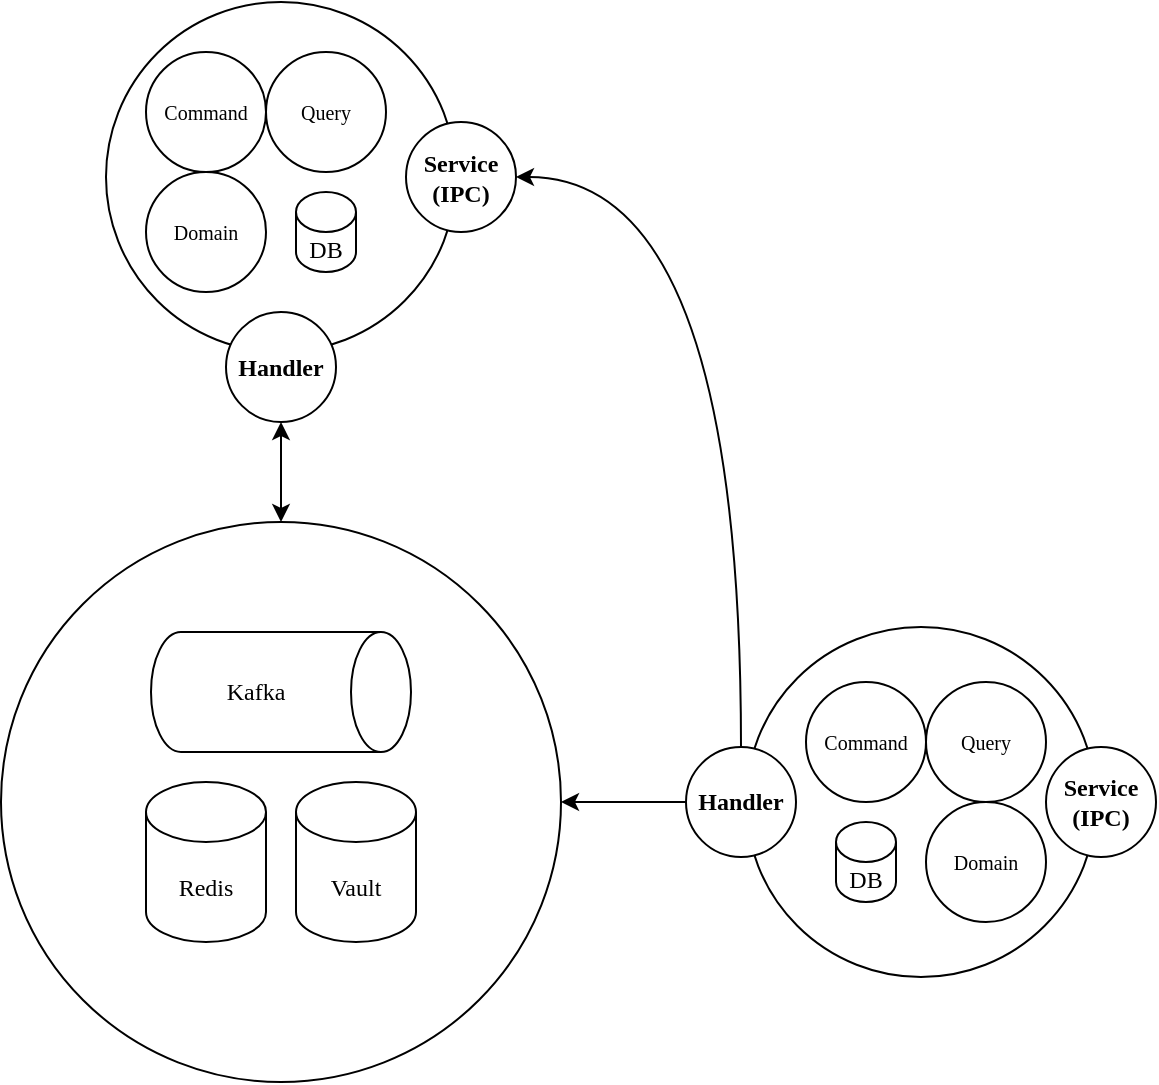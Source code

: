 <mxfile version="27.2.0" pages="3">
  <diagram name="Software Design" id="K9SmWCTvPaJMFEUUwZNo">
    <mxGraphModel dx="1426" dy="1110" grid="1" gridSize="10" guides="1" tooltips="1" connect="1" arrows="1" fold="1" page="0" pageScale="1" pageWidth="850" pageHeight="1100" math="0" shadow="0">
      <root>
        <mxCell id="0" />
        <mxCell id="1" parent="0" />
        <mxCell id="cavM_B3F_ChjkOdUWtLr-21" value="" style="ellipse;whiteSpace=wrap;html=1;aspect=fixed;rounded=1;strokeColor=default;align=center;verticalAlign=middle;fontFamily=Fira Sans;fontSource=https%3A%2F%2Ffonts.googleapis.com%2Fcss%3Ffamily%3DFira%2BSans;fontSize=12;fontColor=default;fillColor=default;" vertex="1" parent="1">
          <mxGeometry x="207.5" y="240" width="280" height="280" as="geometry" />
        </mxCell>
        <mxCell id="cavM_B3F_ChjkOdUWtLr-22" value="" style="ellipse;whiteSpace=wrap;html=1;aspect=fixed;rounded=1;strokeColor=default;align=center;verticalAlign=middle;fontFamily=Fira Sans;fontSource=https%3A%2F%2Ffonts.googleapis.com%2Fcss%3Ffamily%3DFira%2BSans;fontSize=12;fontColor=default;fillColor=default;" vertex="1" parent="1">
          <mxGeometry x="260" y="-20" width="175" height="175" as="geometry" />
        </mxCell>
        <mxCell id="cavM_B3F_ChjkOdUWtLr-23" value="Service&lt;div&gt;(IPC)&lt;/div&gt;" style="ellipse;whiteSpace=wrap;html=1;aspect=fixed;rounded=1;strokeColor=default;align=center;verticalAlign=middle;fontFamily=Fira Sans;fontSource=https%3A%2F%2Ffonts.googleapis.com%2Fcss%3Ffamily%3DFira%2BSans;fontSize=12;fontColor=default;fillColor=default;fontStyle=1" vertex="1" parent="1">
          <mxGeometry x="410" y="40" width="55" height="55" as="geometry" />
        </mxCell>
        <mxCell id="cavM_B3F_ChjkOdUWtLr-35" style="edgeStyle=orthogonalEdgeStyle;rounded=0;orthogonalLoop=1;jettySize=auto;html=1;entryX=0.5;entryY=0;entryDx=0;entryDy=0;fontFamily=Fira Sans;fontSource=https%3A%2F%2Ffonts.googleapis.com%2Fcss%3Ffamily%3DFira%2BSans;fontSize=12;fontColor=default;startArrow=classic;startFill=1;" edge="1" parent="1" source="cavM_B3F_ChjkOdUWtLr-24" target="cavM_B3F_ChjkOdUWtLr-21">
          <mxGeometry relative="1" as="geometry" />
        </mxCell>
        <mxCell id="cavM_B3F_ChjkOdUWtLr-24" value="Handler" style="ellipse;whiteSpace=wrap;html=1;aspect=fixed;rounded=1;strokeColor=default;align=center;verticalAlign=middle;fontFamily=Fira Sans;fontSource=https%3A%2F%2Ffonts.googleapis.com%2Fcss%3Ffamily%3DFira%2BSans;fontSize=12;fontColor=default;fillColor=default;fontStyle=1" vertex="1" parent="1">
          <mxGeometry x="320" y="135" width="55" height="55" as="geometry" />
        </mxCell>
        <mxCell id="cavM_B3F_ChjkOdUWtLr-25" value="Command" style="ellipse;whiteSpace=wrap;html=1;aspect=fixed;rounded=1;strokeColor=default;align=center;verticalAlign=middle;fontFamily=Fira Sans;fontSource=https%3A%2F%2Ffonts.googleapis.com%2Fcss%3Ffamily%3DFira%2BSans;fontSize=10;fontColor=default;fillColor=default;" vertex="1" parent="1">
          <mxGeometry x="280" y="5" width="60" height="60" as="geometry" />
        </mxCell>
        <mxCell id="cavM_B3F_ChjkOdUWtLr-26" value="Domain" style="ellipse;whiteSpace=wrap;html=1;aspect=fixed;rounded=1;strokeColor=default;align=center;verticalAlign=middle;fontFamily=Fira Sans;fontSource=https%3A%2F%2Ffonts.googleapis.com%2Fcss%3Ffamily%3DFira%2BSans;fontSize=10;fontColor=default;fillColor=default;" vertex="1" parent="1">
          <mxGeometry x="280" y="65" width="60" height="60" as="geometry" />
        </mxCell>
        <mxCell id="cavM_B3F_ChjkOdUWtLr-27" value="Query" style="ellipse;whiteSpace=wrap;html=1;aspect=fixed;rounded=1;strokeColor=default;align=center;verticalAlign=middle;fontFamily=Fira Sans;fontSource=https%3A%2F%2Ffonts.googleapis.com%2Fcss%3Ffamily%3DFira%2BSans;fontSize=10;fontColor=default;fillColor=default;" vertex="1" parent="1">
          <mxGeometry x="340" y="5" width="60" height="60" as="geometry" />
        </mxCell>
        <mxCell id="cavM_B3F_ChjkOdUWtLr-28" value="" style="ellipse;whiteSpace=wrap;html=1;aspect=fixed;rounded=1;strokeColor=default;align=center;verticalAlign=middle;fontFamily=Fira Sans;fontSource=https%3A%2F%2Ffonts.googleapis.com%2Fcss%3Ffamily%3DFira%2BSans;fontSize=12;fontColor=default;fillColor=default;" vertex="1" parent="1">
          <mxGeometry x="580" y="292.5" width="175" height="175" as="geometry" />
        </mxCell>
        <mxCell id="cavM_B3F_ChjkOdUWtLr-29" value="Service&lt;div&gt;(IPC)&lt;/div&gt;" style="ellipse;whiteSpace=wrap;html=1;aspect=fixed;rounded=1;strokeColor=default;align=center;verticalAlign=middle;fontFamily=Fira Sans;fontSource=https%3A%2F%2Ffonts.googleapis.com%2Fcss%3Ffamily%3DFira%2BSans;fontSize=12;fontColor=default;fillColor=default;fontStyle=1" vertex="1" parent="1">
          <mxGeometry x="730" y="352.5" width="55" height="55" as="geometry" />
        </mxCell>
        <mxCell id="cavM_B3F_ChjkOdUWtLr-34" style="edgeStyle=orthogonalEdgeStyle;rounded=0;orthogonalLoop=1;jettySize=auto;html=1;entryX=1;entryY=0.5;entryDx=0;entryDy=0;fontFamily=Fira Sans;fontSource=https%3A%2F%2Ffonts.googleapis.com%2Fcss%3Ffamily%3DFira%2BSans;fontSize=12;fontColor=default;exitX=0.5;exitY=0;exitDx=0;exitDy=0;curved=1;" edge="1" parent="1" source="cavM_B3F_ChjkOdUWtLr-30" target="cavM_B3F_ChjkOdUWtLr-23">
          <mxGeometry relative="1" as="geometry" />
        </mxCell>
        <mxCell id="cavM_B3F_ChjkOdUWtLr-36" style="edgeStyle=orthogonalEdgeStyle;rounded=0;orthogonalLoop=1;jettySize=auto;html=1;entryX=1;entryY=0.5;entryDx=0;entryDy=0;fontFamily=Fira Sans;fontSource=https%3A%2F%2Ffonts.googleapis.com%2Fcss%3Ffamily%3DFira%2BSans;fontSize=12;fontColor=default;" edge="1" parent="1" source="cavM_B3F_ChjkOdUWtLr-30" target="cavM_B3F_ChjkOdUWtLr-21">
          <mxGeometry relative="1" as="geometry" />
        </mxCell>
        <mxCell id="cavM_B3F_ChjkOdUWtLr-30" value="Handler" style="ellipse;whiteSpace=wrap;html=1;aspect=fixed;rounded=1;strokeColor=default;align=center;verticalAlign=middle;fontFamily=Fira Sans;fontSource=https%3A%2F%2Ffonts.googleapis.com%2Fcss%3Ffamily%3DFira%2BSans;fontSize=12;fontColor=default;fillColor=default;fontStyle=1" vertex="1" parent="1">
          <mxGeometry x="550" y="352.5" width="55" height="55" as="geometry" />
        </mxCell>
        <mxCell id="cavM_B3F_ChjkOdUWtLr-31" value="Command" style="ellipse;whiteSpace=wrap;html=1;aspect=fixed;rounded=1;strokeColor=default;align=center;verticalAlign=middle;fontFamily=Fira Sans;fontSource=https%3A%2F%2Ffonts.googleapis.com%2Fcss%3Ffamily%3DFira%2BSans;fontSize=10;fontColor=default;fillColor=default;" vertex="1" parent="1">
          <mxGeometry x="610" y="320" width="60" height="60" as="geometry" />
        </mxCell>
        <mxCell id="cavM_B3F_ChjkOdUWtLr-32" value="Domain" style="ellipse;whiteSpace=wrap;html=1;aspect=fixed;rounded=1;strokeColor=default;align=center;verticalAlign=middle;fontFamily=Fira Sans;fontSource=https%3A%2F%2Ffonts.googleapis.com%2Fcss%3Ffamily%3DFira%2BSans;fontSize=10;fontColor=default;fillColor=default;" vertex="1" parent="1">
          <mxGeometry x="670" y="380" width="60" height="60" as="geometry" />
        </mxCell>
        <mxCell id="cavM_B3F_ChjkOdUWtLr-33" value="Query" style="ellipse;whiteSpace=wrap;html=1;aspect=fixed;rounded=1;strokeColor=default;align=center;verticalAlign=middle;fontFamily=Fira Sans;fontSource=https%3A%2F%2Ffonts.googleapis.com%2Fcss%3Ffamily%3DFira%2BSans;fontSize=10;fontColor=default;fillColor=default;" vertex="1" parent="1">
          <mxGeometry x="670" y="320" width="60" height="60" as="geometry" />
        </mxCell>
        <mxCell id="cavM_B3F_ChjkOdUWtLr-37" value="DB" style="shape=cylinder3;whiteSpace=wrap;html=1;boundedLbl=1;backgroundOutline=1;size=10;rounded=1;strokeColor=default;align=center;verticalAlign=middle;fontFamily=Fira Sans;fontSource=https%3A%2F%2Ffonts.googleapis.com%2Fcss%3Ffamily%3DFira%2BSans;fontSize=12;fontColor=default;fillColor=default;" vertex="1" parent="1">
          <mxGeometry x="355" y="75" width="30" height="40" as="geometry" />
        </mxCell>
        <mxCell id="cavM_B3F_ChjkOdUWtLr-38" value="DB" style="shape=cylinder3;whiteSpace=wrap;html=1;boundedLbl=1;backgroundOutline=1;size=10;rounded=1;strokeColor=default;align=center;verticalAlign=middle;fontFamily=Fira Sans;fontSource=https%3A%2F%2Ffonts.googleapis.com%2Fcss%3Ffamily%3DFira%2BSans;fontSize=12;fontColor=default;fillColor=default;" vertex="1" parent="1">
          <mxGeometry x="625" y="390" width="30" height="40" as="geometry" />
        </mxCell>
        <mxCell id="cavM_B3F_ChjkOdUWtLr-39" value="Kafka" style="shape=cylinder3;whiteSpace=wrap;html=1;boundedLbl=1;backgroundOutline=1;size=15;rounded=1;strokeColor=default;align=center;verticalAlign=middle;fontFamily=Fira Sans;fontSource=https%3A%2F%2Ffonts.googleapis.com%2Fcss%3Ffamily%3DFira%2BSans;fontSize=12;fontColor=default;fillColor=default;rotation=90;horizontal=0;" vertex="1" parent="1">
          <mxGeometry x="317.5" y="260" width="60" height="130" as="geometry" />
        </mxCell>
        <mxCell id="cavM_B3F_ChjkOdUWtLr-40" value="Redis" style="shape=cylinder3;whiteSpace=wrap;html=1;boundedLbl=1;backgroundOutline=1;size=15;rounded=1;strokeColor=default;align=center;verticalAlign=middle;fontFamily=Fira Sans;fontSource=https%3A%2F%2Ffonts.googleapis.com%2Fcss%3Ffamily%3DFira%2BSans;fontSize=12;fontColor=default;fillColor=default;" vertex="1" parent="1">
          <mxGeometry x="280" y="370" width="60" height="80" as="geometry" />
        </mxCell>
        <mxCell id="cavM_B3F_ChjkOdUWtLr-41" value="Vault" style="shape=cylinder3;whiteSpace=wrap;html=1;boundedLbl=1;backgroundOutline=1;size=15;rounded=1;strokeColor=default;align=center;verticalAlign=middle;fontFamily=Fira Sans;fontSource=https%3A%2F%2Ffonts.googleapis.com%2Fcss%3Ffamily%3DFira%2BSans;fontSize=12;fontColor=default;fillColor=default;" vertex="1" parent="1">
          <mxGeometry x="355" y="370" width="60" height="80" as="geometry" />
        </mxCell>
      </root>
    </mxGraphModel>
  </diagram>
  <diagram id="6v0OdKa0rEuVm_NMGPjB" name="Architecture">
    <mxGraphModel dx="1192" dy="394" grid="1" gridSize="10" guides="1" tooltips="1" connect="1" arrows="1" fold="1" page="0" pageScale="1" pageWidth="850" pageHeight="1100" math="0" shadow="0">
      <root>
        <mxCell id="0" />
        <mxCell id="1" parent="0" />
        <mxCell id="1X3hgix-6cPO0WC9A7_W-1" value="Participant" style="ellipse;whiteSpace=wrap;html=1;aspect=fixed;rounded=1;strokeColor=default;align=center;verticalAlign=middle;fontFamily=Fira Sans;fontSource=https%3A%2F%2Ffonts.googleapis.com%2Fcss%3Ffamily%3DFira%2BSans;fontSize=12;fontColor=default;fillColor=default;" vertex="1" parent="1">
          <mxGeometry x="280" y="160" width="80" height="80" as="geometry" />
        </mxCell>
        <mxCell id="OaSU8CwJEgJAr7OzBbM7-1" value="IIPS&lt;div&gt;Gateway&lt;/div&gt;" style="ellipse;whiteSpace=wrap;html=1;aspect=fixed;rounded=1;strokeColor=default;align=center;verticalAlign=top;fontFamily=Fira Sans;fontSource=https%3A%2F%2Ffonts.googleapis.com%2Fcss%3Ffamily%3DFira%2BSans;fontSize=12;fontColor=default;labelBackgroundColor=default;fillColor=default;fontStyle=1" vertex="1" parent="1">
          <mxGeometry x="-5" y="240" width="210" height="210" as="geometry" />
        </mxCell>
        <mxCell id="OaSU8CwJEgJAr7OzBbM7-2" value="FSPIOP" style="ellipse;whiteSpace=wrap;html=1;aspect=fixed;rounded=1;strokeColor=default;align=center;verticalAlign=middle;fontFamily=Fira Sans;fontSource=https%3A%2F%2Ffonts.googleapis.com%2Fcss%3Ffamily%3DFira%2BSans;fontSize=12;fontColor=default;labelBackgroundColor=default;fillColor=default;" vertex="1" parent="1">
          <mxGeometry x="20" y="320" width="70" height="70" as="geometry" />
        </mxCell>
        <mxCell id="OaSU8CwJEgJAr7OzBbM7-3" value="ISO20022" style="ellipse;whiteSpace=wrap;html=1;aspect=fixed;rounded=1;strokeColor=default;align=center;verticalAlign=middle;fontFamily=Fira Sans;fontSource=https%3A%2F%2Ffonts.googleapis.com%2Fcss%3Ffamily%3DFira%2BSans;fontSize=12;fontColor=default;labelBackgroundColor=default;fillColor=default;" vertex="1" parent="1">
          <mxGeometry x="110" y="320" width="70" height="70" as="geometry" />
        </mxCell>
        <mxCell id="OaSU8CwJEgJAr7OzBbM7-5" style="edgeStyle=orthogonalEdgeStyle;shape=connector;rounded=0;orthogonalLoop=1;jettySize=auto;html=1;entryX=0;entryY=0.5;entryDx=0;entryDy=0;strokeColor=default;align=center;verticalAlign=middle;fontFamily=Fira Sans;fontSource=https%3A%2F%2Ffonts.googleapis.com%2Fcss%3Ffamily%3DFira%2BSans;fontSize=12;fontColor=default;labelBackgroundColor=default;startArrow=open;startFill=0;endArrow=open;endFill=0;" edge="1" parent="1" source="OaSU8CwJEgJAr7OzBbM7-4" target="OaSU8CwJEgJAr7OzBbM7-1">
          <mxGeometry relative="1" as="geometry" />
        </mxCell>
        <mxCell id="OaSU8CwJEgJAr7OzBbM7-4" value="DFSP&lt;div&gt;(Payer/Payee)&lt;/div&gt;" style="ellipse;whiteSpace=wrap;html=1;rounded=1;strokeColor=default;align=center;verticalAlign=middle;fontFamily=Fira Sans;fontSource=https%3A%2F%2Ffonts.googleapis.com%2Fcss%3Ffamily%3DFira%2BSans;fontSize=12;fontColor=default;labelBackgroundColor=default;fillColor=default;" vertex="1" parent="1">
          <mxGeometry x="-210" y="305" width="120" height="80" as="geometry" />
        </mxCell>
        <mxCell id="OaSU8CwJEgJAr7OzBbM7-7" value="Event Bus&lt;div&gt;(Kafka)&lt;/div&gt;" style="shape=cylinder3;whiteSpace=wrap;html=1;boundedLbl=1;backgroundOutline=1;size=15;rounded=1;strokeColor=default;align=center;verticalAlign=middle;fontFamily=Fira Sans;fontSource=https%3A%2F%2Ffonts.googleapis.com%2Fcss%3Ffamily%3DFira%2BSans;fontSize=12;fontColor=default;labelBackgroundColor=default;fillColor=default;rotation=90;horizontal=0;fontStyle=1" vertex="1" parent="1">
          <mxGeometry x="413.75" y="183.75" width="66.25" height="322.5" as="geometry" />
        </mxCell>
        <mxCell id="OaSU8CwJEgJAr7OzBbM7-8" style="edgeStyle=orthogonalEdgeStyle;shape=connector;rounded=0;orthogonalLoop=1;jettySize=auto;html=1;entryX=0.5;entryY=1;entryDx=0;entryDy=0;entryPerimeter=0;strokeColor=default;align=center;verticalAlign=middle;fontFamily=Fira Sans;fontSource=https%3A%2F%2Ffonts.googleapis.com%2Fcss%3Ffamily%3DFira%2BSans;fontSize=12;fontColor=default;labelBackgroundColor=default;startArrow=none;startFill=0;endArrow=open;endFill=0;" edge="1" parent="1" source="OaSU8CwJEgJAr7OzBbM7-1" target="OaSU8CwJEgJAr7OzBbM7-7">
          <mxGeometry relative="1" as="geometry" />
        </mxCell>
        <mxCell id="OaSU8CwJEgJAr7OzBbM7-10" value="Account" style="ellipse;whiteSpace=wrap;html=1;aspect=fixed;rounded=1;strokeColor=default;align=center;verticalAlign=middle;fontFamily=Fira Sans;fontSource=https%3A%2F%2Ffonts.googleapis.com%2Fcss%3Ffamily%3DFira%2BSans;fontSize=12;fontColor=default;fillColor=default;" vertex="1" parent="1">
          <mxGeometry x="380" y="160" width="80" height="80" as="geometry" />
        </mxCell>
        <mxCell id="OaSU8CwJEgJAr7OzBbM7-11" value="Quoting" style="ellipse;whiteSpace=wrap;html=1;aspect=fixed;rounded=1;strokeColor=default;align=center;verticalAlign=middle;fontFamily=Fira Sans;fontSource=https%3A%2F%2Ffonts.googleapis.com%2Fcss%3Ffamily%3DFira%2BSans;fontSize=12;fontColor=default;fillColor=default;" vertex="1" parent="1">
          <mxGeometry x="480" y="160" width="80" height="80" as="geometry" />
        </mxCell>
        <mxCell id="OaSU8CwJEgJAr7OzBbM7-12" value="Transfer" style="ellipse;whiteSpace=wrap;html=1;aspect=fixed;rounded=1;strokeColor=default;align=center;verticalAlign=middle;fontFamily=Fira Sans;fontSource=https%3A%2F%2Ffonts.googleapis.com%2Fcss%3Ffamily%3DFira%2BSans;fontSize=12;fontColor=default;fillColor=default;" vertex="1" parent="1">
          <mxGeometry x="280" y="450" width="80" height="80" as="geometry" />
        </mxCell>
        <mxCell id="OaSU8CwJEgJAr7OzBbM7-13" value="Settlement" style="ellipse;whiteSpace=wrap;html=1;aspect=fixed;rounded=1;strokeColor=default;align=center;verticalAlign=middle;fontFamily=Fira Sans;fontSource=https%3A%2F%2Ffonts.googleapis.com%2Fcss%3Ffamily%3DFira%2BSans;fontSize=12;fontColor=default;fillColor=default;" vertex="1" parent="1">
          <mxGeometry x="380" y="450" width="80" height="80" as="geometry" />
        </mxCell>
        <mxCell id="OaSU8CwJEgJAr7OzBbM7-14" value="Transaction" style="ellipse;whiteSpace=wrap;html=1;aspect=fixed;rounded=1;strokeColor=default;align=center;verticalAlign=middle;fontFamily=Fira Sans;fontSource=https%3A%2F%2Ffonts.googleapis.com%2Fcss%3Ffamily%3DFira%2BSans;fontSize=12;fontColor=default;fillColor=default;" vertex="1" parent="1">
          <mxGeometry x="480" y="450" width="80" height="80" as="geometry" />
        </mxCell>
        <mxCell id="OaSU8CwJEgJAr7OzBbM7-15" value="" style="endArrow=open;startArrow=open;html=1;rounded=0;strokeColor=default;align=center;verticalAlign=middle;fontFamily=Fira Sans;fontSource=https%3A%2F%2Ffonts.googleapis.com%2Fcss%3Ffamily%3DFira%2BSans;fontSize=12;fontColor=default;labelBackgroundColor=default;startFill=0;endFill=0;" edge="1" parent="1">
          <mxGeometry width="50" height="50" relative="1" as="geometry">
            <mxPoint x="180" y="130" as="sourcePoint" />
            <mxPoint x="180" y="60" as="targetPoint" />
          </mxGeometry>
        </mxCell>
        <mxCell id="OaSU8CwJEgJAr7OzBbM7-16" value="" style="endArrow=open;startArrow=open;html=1;rounded=0;strokeColor=default;align=center;verticalAlign=middle;fontFamily=Fira Sans;fontSource=https%3A%2F%2Ffonts.googleapis.com%2Fcss%3Ffamily%3DFira%2BSans;fontSize=12;fontColor=default;labelBackgroundColor=default;startFill=0;endFill=0;" edge="1" parent="1">
          <mxGeometry width="50" height="50" relative="1" as="geometry">
            <mxPoint x="319.5" y="310" as="sourcePoint" />
            <mxPoint x="319.5" y="240" as="targetPoint" />
          </mxGeometry>
        </mxCell>
        <mxCell id="OaSU8CwJEgJAr7OzBbM7-17" value="" style="endArrow=open;startArrow=open;html=1;rounded=0;strokeColor=default;align=center;verticalAlign=middle;fontFamily=Fira Sans;fontSource=https%3A%2F%2Ffonts.googleapis.com%2Fcss%3Ffamily%3DFira%2BSans;fontSize=12;fontColor=default;labelBackgroundColor=default;startFill=0;endFill=0;" edge="1" parent="1">
          <mxGeometry width="50" height="50" relative="1" as="geometry">
            <mxPoint x="419.5" y="310" as="sourcePoint" />
            <mxPoint x="419.5" y="240" as="targetPoint" />
          </mxGeometry>
        </mxCell>
        <mxCell id="OaSU8CwJEgJAr7OzBbM7-18" value="" style="endArrow=open;startArrow=open;html=1;rounded=0;strokeColor=default;align=center;verticalAlign=middle;fontFamily=Fira Sans;fontSource=https%3A%2F%2Ffonts.googleapis.com%2Fcss%3Ffamily%3DFira%2BSans;fontSize=12;fontColor=default;labelBackgroundColor=default;startFill=0;endFill=0;" edge="1" parent="1">
          <mxGeometry width="50" height="50" relative="1" as="geometry">
            <mxPoint x="519.5" y="310" as="sourcePoint" />
            <mxPoint x="519.5" y="240" as="targetPoint" />
          </mxGeometry>
        </mxCell>
        <mxCell id="OaSU8CwJEgJAr7OzBbM7-19" value="" style="endArrow=open;startArrow=open;html=1;rounded=0;strokeColor=default;align=center;verticalAlign=middle;fontFamily=Fira Sans;fontSource=https%3A%2F%2Ffonts.googleapis.com%2Fcss%3Ffamily%3DFira%2BSans;fontSize=12;fontColor=default;labelBackgroundColor=default;startFill=0;endFill=0;" edge="1" parent="1">
          <mxGeometry width="50" height="50" relative="1" as="geometry">
            <mxPoint x="319.72" y="450" as="sourcePoint" />
            <mxPoint x="319.72" y="380" as="targetPoint" />
          </mxGeometry>
        </mxCell>
        <mxCell id="OaSU8CwJEgJAr7OzBbM7-20" value="" style="endArrow=open;startArrow=open;html=1;rounded=0;strokeColor=default;align=center;verticalAlign=middle;fontFamily=Fira Sans;fontSource=https%3A%2F%2Ffonts.googleapis.com%2Fcss%3Ffamily%3DFira%2BSans;fontSize=12;fontColor=default;labelBackgroundColor=default;startFill=0;endFill=0;" edge="1" parent="1">
          <mxGeometry width="50" height="50" relative="1" as="geometry">
            <mxPoint x="419.72" y="450" as="sourcePoint" />
            <mxPoint x="419.72" y="380" as="targetPoint" />
          </mxGeometry>
        </mxCell>
        <mxCell id="OaSU8CwJEgJAr7OzBbM7-21" value="" style="endArrow=open;startArrow=open;html=1;rounded=0;strokeColor=default;align=center;verticalAlign=middle;fontFamily=Fira Sans;fontSource=https%3A%2F%2Ffonts.googleapis.com%2Fcss%3Ffamily%3DFira%2BSans;fontSize=12;fontColor=default;labelBackgroundColor=default;startFill=0;endFill=0;" edge="1" parent="1">
          <mxGeometry width="50" height="50" relative="1" as="geometry">
            <mxPoint x="519.72" y="450" as="sourcePoint" />
            <mxPoint x="519.72" y="380" as="targetPoint" />
          </mxGeometry>
        </mxCell>
      </root>
    </mxGraphModel>
  </diagram>
  <diagram id="trciOFP74JbbWXvL6SP_" name="Page-3">
    <mxGraphModel dx="1826" dy="710" grid="1" gridSize="10" guides="1" tooltips="1" connect="1" arrows="1" fold="1" page="0" pageScale="1" pageWidth="850" pageHeight="1100" math="0" shadow="0">
      <root>
        <mxCell id="0" />
        <mxCell id="1" parent="0" />
        <mxCell id="jizsMmq97p4V-0ucGMLW-28" style="edgeStyle=orthogonalEdgeStyle;rounded=0;orthogonalLoop=1;jettySize=auto;html=1;entryX=0;entryY=0.5;entryDx=0;entryDy=0;" edge="1" parent="1" source="jizsMmq97p4V-0ucGMLW-1" target="jizsMmq97p4V-0ucGMLW-27">
          <mxGeometry relative="1" as="geometry" />
        </mxCell>
        <mxCell id="jizsMmq97p4V-0ucGMLW-1" value="Hub" style="rounded=1;whiteSpace=wrap;html=1;" vertex="1" parent="1">
          <mxGeometry x="290" y="160" width="120" height="60" as="geometry" />
        </mxCell>
        <mxCell id="jizsMmq97p4V-0ucGMLW-24" style="edgeStyle=orthogonalEdgeStyle;rounded=0;orthogonalLoop=1;jettySize=auto;html=1;entryX=0.5;entryY=0;entryDx=0;entryDy=0;" edge="1" parent="1" source="jizsMmq97p4V-0ucGMLW-2" target="jizsMmq97p4V-0ucGMLW-23">
          <mxGeometry relative="1" as="geometry" />
        </mxCell>
        <mxCell id="jizsMmq97p4V-0ucGMLW-2" value="private" style="rounded=1;whiteSpace=wrap;html=1;" vertex="1" parent="1">
          <mxGeometry x="290" y="240" width="120" height="20" as="geometry" />
        </mxCell>
        <mxCell id="jizsMmq97p4V-0ucGMLW-3" value="public" style="rounded=1;whiteSpace=wrap;html=1;" vertex="1" parent="1">
          <mxGeometry x="290" y="260" width="120" height="20" as="geometry" />
        </mxCell>
        <mxCell id="jizsMmq97p4V-0ucGMLW-29" style="edgeStyle=orthogonalEdgeStyle;rounded=0;orthogonalLoop=1;jettySize=auto;html=1;entryX=0;entryY=0.5;entryDx=0;entryDy=0;" edge="1" parent="1" source="jizsMmq97p4V-0ucGMLW-4" target="jizsMmq97p4V-0ucGMLW-25">
          <mxGeometry relative="1" as="geometry" />
        </mxCell>
        <mxCell id="jizsMmq97p4V-0ucGMLW-4" value="Wallet1" style="rounded=1;whiteSpace=wrap;html=1;" vertex="1" parent="1">
          <mxGeometry x="-230" y="260" width="120" height="60" as="geometry" />
        </mxCell>
        <mxCell id="jizsMmq97p4V-0ucGMLW-5" value="private" style="rounded=1;whiteSpace=wrap;html=1;" vertex="1" parent="1">
          <mxGeometry x="-230" y="340" width="120" height="20" as="geometry" />
        </mxCell>
        <mxCell id="jizsMmq97p4V-0ucGMLW-22" style="edgeStyle=orthogonalEdgeStyle;rounded=0;orthogonalLoop=1;jettySize=auto;html=1;entryX=0;entryY=0.5;entryDx=0;entryDy=0;exitX=1;exitY=0.5;exitDx=0;exitDy=0;" edge="1" parent="1" source="jizsMmq97p4V-0ucGMLW-5" target="jizsMmq97p4V-0ucGMLW-21">
          <mxGeometry relative="1" as="geometry" />
        </mxCell>
        <mxCell id="jizsMmq97p4V-0ucGMLW-6" value="public" style="rounded=1;whiteSpace=wrap;html=1;" vertex="1" parent="1">
          <mxGeometry x="-230" y="360" width="120" height="20" as="geometry" />
        </mxCell>
        <mxCell id="jizsMmq97p4V-0ucGMLW-7" value="" style="rounded=1;whiteSpace=wrap;html=1;" vertex="1" parent="1">
          <mxGeometry x="-230" y="400" width="120" height="100" as="geometry" />
        </mxCell>
        <mxCell id="jizsMmq97p4V-0ucGMLW-8" value="public w2" style="rounded=1;whiteSpace=wrap;html=1;" vertex="1" parent="1">
          <mxGeometry x="-220" y="410" width="100" height="20" as="geometry" />
        </mxCell>
        <mxCell id="jizsMmq97p4V-0ucGMLW-9" value="public w3" style="rounded=1;whiteSpace=wrap;html=1;" vertex="1" parent="1">
          <mxGeometry x="-220" y="430" width="100" height="20" as="geometry" />
        </mxCell>
        <mxCell id="jizsMmq97p4V-0ucGMLW-10" value="switch" style="rounded=1;whiteSpace=wrap;html=1;" vertex="1" parent="1">
          <mxGeometry x="-220" y="450" width="100" height="20" as="geometry" />
        </mxCell>
        <mxCell id="jizsMmq97p4V-0ucGMLW-11" value="Wallet2" style="rounded=1;whiteSpace=wrap;html=1;" vertex="1" parent="1">
          <mxGeometry x="620" y="260" width="120" height="60" as="geometry" />
        </mxCell>
        <mxCell id="jizsMmq97p4V-0ucGMLW-20" style="edgeStyle=orthogonalEdgeStyle;rounded=0;orthogonalLoop=1;jettySize=auto;html=1;entryX=1;entryY=0.5;entryDx=0;entryDy=0;" edge="1" parent="1" source="jizsMmq97p4V-0ucGMLW-12" target="jizsMmq97p4V-0ucGMLW-19">
          <mxGeometry relative="1" as="geometry" />
        </mxCell>
        <mxCell id="jizsMmq97p4V-0ucGMLW-12" value="private" style="rounded=1;whiteSpace=wrap;html=1;" vertex="1" parent="1">
          <mxGeometry x="620" y="340" width="120" height="20" as="geometry" />
        </mxCell>
        <mxCell id="jizsMmq97p4V-0ucGMLW-13" value="public" style="rounded=1;whiteSpace=wrap;html=1;" vertex="1" parent="1">
          <mxGeometry x="620" y="360" width="120" height="20" as="geometry" />
        </mxCell>
        <mxCell id="jizsMmq97p4V-0ucGMLW-14" value="" style="rounded=1;whiteSpace=wrap;html=1;" vertex="1" parent="1">
          <mxGeometry x="620" y="400" width="120" height="100" as="geometry" />
        </mxCell>
        <mxCell id="jizsMmq97p4V-0ucGMLW-15" value="public w1" style="rounded=1;whiteSpace=wrap;html=1;" vertex="1" parent="1">
          <mxGeometry x="630" y="410" width="100" height="20" as="geometry" />
        </mxCell>
        <mxCell id="jizsMmq97p4V-0ucGMLW-16" value="public w3" style="rounded=1;whiteSpace=wrap;html=1;" vertex="1" parent="1">
          <mxGeometry x="630" y="430" width="100" height="20" as="geometry" />
        </mxCell>
        <mxCell id="jizsMmq97p4V-0ucGMLW-17" value="switch" style="rounded=1;whiteSpace=wrap;html=1;" vertex="1" parent="1">
          <mxGeometry x="630" y="450" width="100" height="20" as="geometry" />
        </mxCell>
        <mxCell id="jizsMmq97p4V-0ucGMLW-19" value="PUT&lt;div&gt;parties&lt;/div&gt;" style="ellipse;whiteSpace=wrap;html=1;" vertex="1" parent="1">
          <mxGeometry x="460" y="240" width="120" height="50" as="geometry" />
        </mxCell>
        <mxCell id="jizsMmq97p4V-0ucGMLW-21" value="POST&lt;div&gt;transfer&lt;/div&gt;" style="ellipse;whiteSpace=wrap;html=1;" vertex="1" parent="1">
          <mxGeometry x="150" y="160" width="120" height="50" as="geometry" />
        </mxCell>
        <mxCell id="jizsMmq97p4V-0ucGMLW-23" value="Error" style="ellipse;whiteSpace=wrap;html=1;" vertex="1" parent="1">
          <mxGeometry x="90" y="360" width="120" height="50" as="geometry" />
        </mxCell>
        <mxCell id="jizsMmq97p4V-0ucGMLW-26" style="edgeStyle=orthogonalEdgeStyle;rounded=0;orthogonalLoop=1;jettySize=auto;html=1;entryX=0;entryY=0.5;entryDx=0;entryDy=0;" edge="1" parent="1" source="jizsMmq97p4V-0ucGMLW-25" target="jizsMmq97p4V-0ucGMLW-1">
          <mxGeometry relative="1" as="geometry" />
        </mxCell>
        <mxCell id="jizsMmq97p4V-0ucGMLW-25" value="Ingress" style="rounded=1;whiteSpace=wrap;html=1;" vertex="1" parent="1">
          <mxGeometry x="70" y="80" width="120" height="60" as="geometry" />
        </mxCell>
        <mxCell id="jizsMmq97p4V-0ucGMLW-27" value="Egress" style="rounded=1;whiteSpace=wrap;html=1;" vertex="1" parent="1">
          <mxGeometry x="470" y="90" width="120" height="60" as="geometry" />
        </mxCell>
      </root>
    </mxGraphModel>
  </diagram>
</mxfile>
